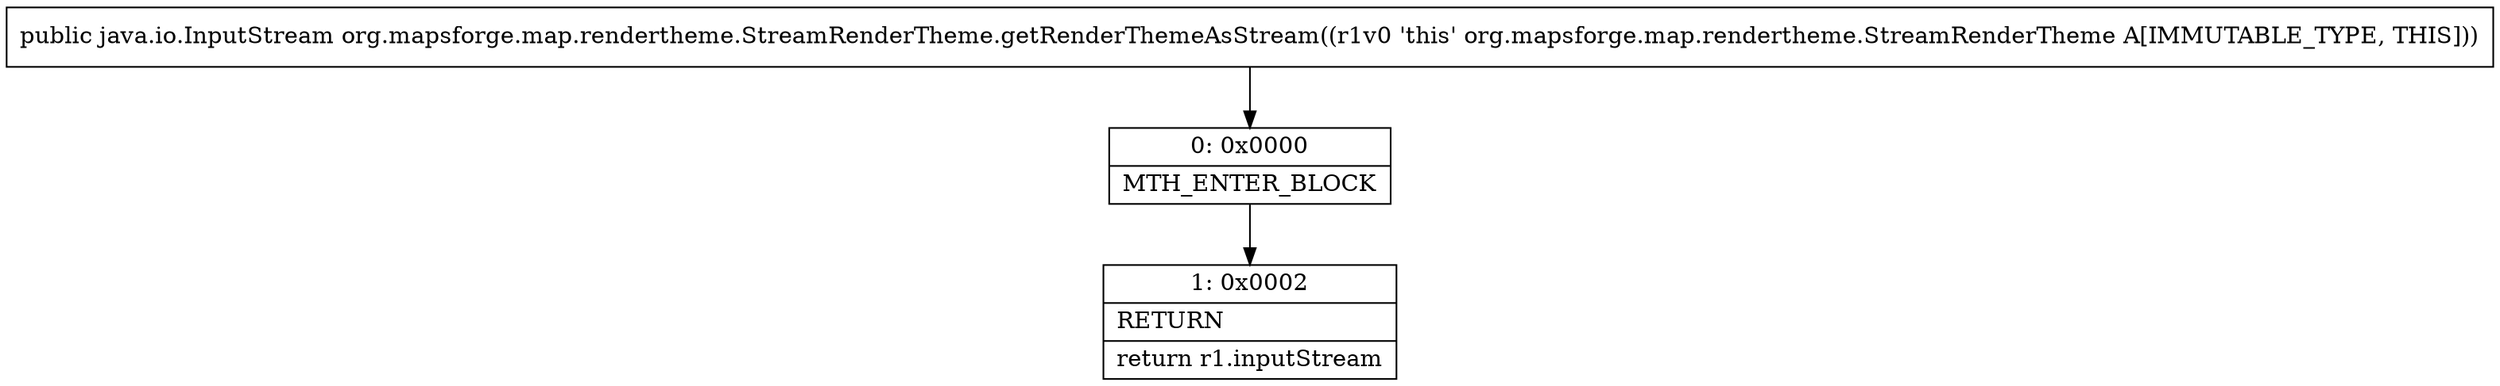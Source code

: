 digraph "CFG fororg.mapsforge.map.rendertheme.StreamRenderTheme.getRenderThemeAsStream()Ljava\/io\/InputStream;" {
Node_0 [shape=record,label="{0\:\ 0x0000|MTH_ENTER_BLOCK\l}"];
Node_1 [shape=record,label="{1\:\ 0x0002|RETURN\l|return r1.inputStream\l}"];
MethodNode[shape=record,label="{public java.io.InputStream org.mapsforge.map.rendertheme.StreamRenderTheme.getRenderThemeAsStream((r1v0 'this' org.mapsforge.map.rendertheme.StreamRenderTheme A[IMMUTABLE_TYPE, THIS])) }"];
MethodNode -> Node_0;
Node_0 -> Node_1;
}

